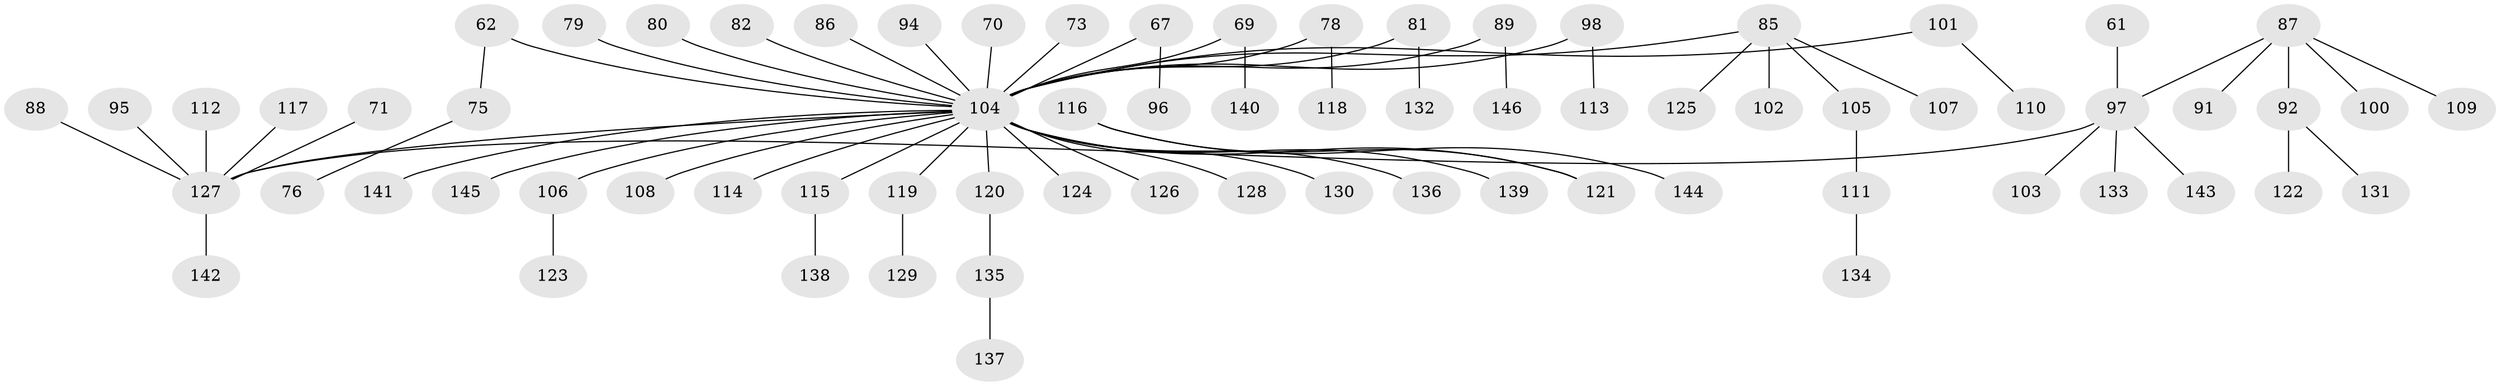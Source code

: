 // original degree distribution, {9: 0.00684931506849315, 4: 0.0821917808219178, 5: 0.02054794520547945, 3: 0.1232876712328767, 2: 0.3219178082191781, 1: 0.4383561643835616, 6: 0.00684931506849315}
// Generated by graph-tools (version 1.1) at 2025/56/03/04/25 21:56:05]
// undirected, 73 vertices, 72 edges
graph export_dot {
graph [start="1"]
  node [color=gray90,style=filled];
  61;
  62;
  67;
  69;
  70;
  71;
  73;
  75;
  76;
  78;
  79;
  80;
  81;
  82;
  85 [super="+7+36"];
  86;
  87 [super="+34+77+84"];
  88;
  89;
  91;
  92;
  94;
  95;
  96;
  97 [super="+13+25+37+58"];
  98;
  100;
  101 [super="+90"];
  102;
  103;
  104 [super="+47+24+48+29+28+42+49+38+39+35+54+65+32+43+93+55+51+53+56+60+63+72+57+64"];
  105;
  106;
  107;
  108;
  109;
  110;
  111;
  112;
  113;
  114;
  115 [super="+46+52"];
  116;
  117;
  118;
  119;
  120;
  121 [super="+99"];
  122;
  123;
  124;
  125;
  126;
  127 [super="+23+59+68"];
  128;
  129;
  130;
  131;
  132;
  133;
  134;
  135;
  136;
  137;
  138;
  139;
  140;
  141;
  142;
  143;
  144;
  145;
  146;
  61 -- 97;
  62 -- 75;
  62 -- 104;
  67 -- 96;
  67 -- 104;
  69 -- 140;
  69 -- 104;
  70 -- 104;
  71 -- 127;
  73 -- 104;
  75 -- 76;
  78 -- 118;
  78 -- 104;
  79 -- 104;
  80 -- 104;
  81 -- 132;
  81 -- 104;
  82 -- 104;
  85 -- 102;
  85 -- 107;
  85 -- 125;
  85 -- 105;
  85 -- 104;
  86 -- 104;
  87 -- 100;
  87 -- 91;
  87 -- 92;
  87 -- 97;
  87 -- 109;
  88 -- 127;
  89 -- 146;
  89 -- 104;
  92 -- 122;
  92 -- 131;
  94 -- 104;
  95 -- 127;
  97 -- 143;
  97 -- 103;
  97 -- 133;
  97 -- 127;
  98 -- 113;
  98 -- 104;
  101 -- 104;
  101 -- 110;
  104 -- 124;
  104 -- 139;
  104 -- 130;
  104 -- 145;
  104 -- 115;
  104 -- 114;
  104 -- 127;
  104 -- 120;
  104 -- 136;
  104 -- 121;
  104 -- 108;
  104 -- 141;
  104 -- 128;
  104 -- 119;
  104 -- 126;
  104 -- 106;
  105 -- 111;
  106 -- 123;
  111 -- 134;
  112 -- 127;
  115 -- 138;
  116 -- 144;
  116 -- 121;
  117 -- 127;
  119 -- 129;
  120 -- 135;
  127 -- 142;
  135 -- 137;
}
